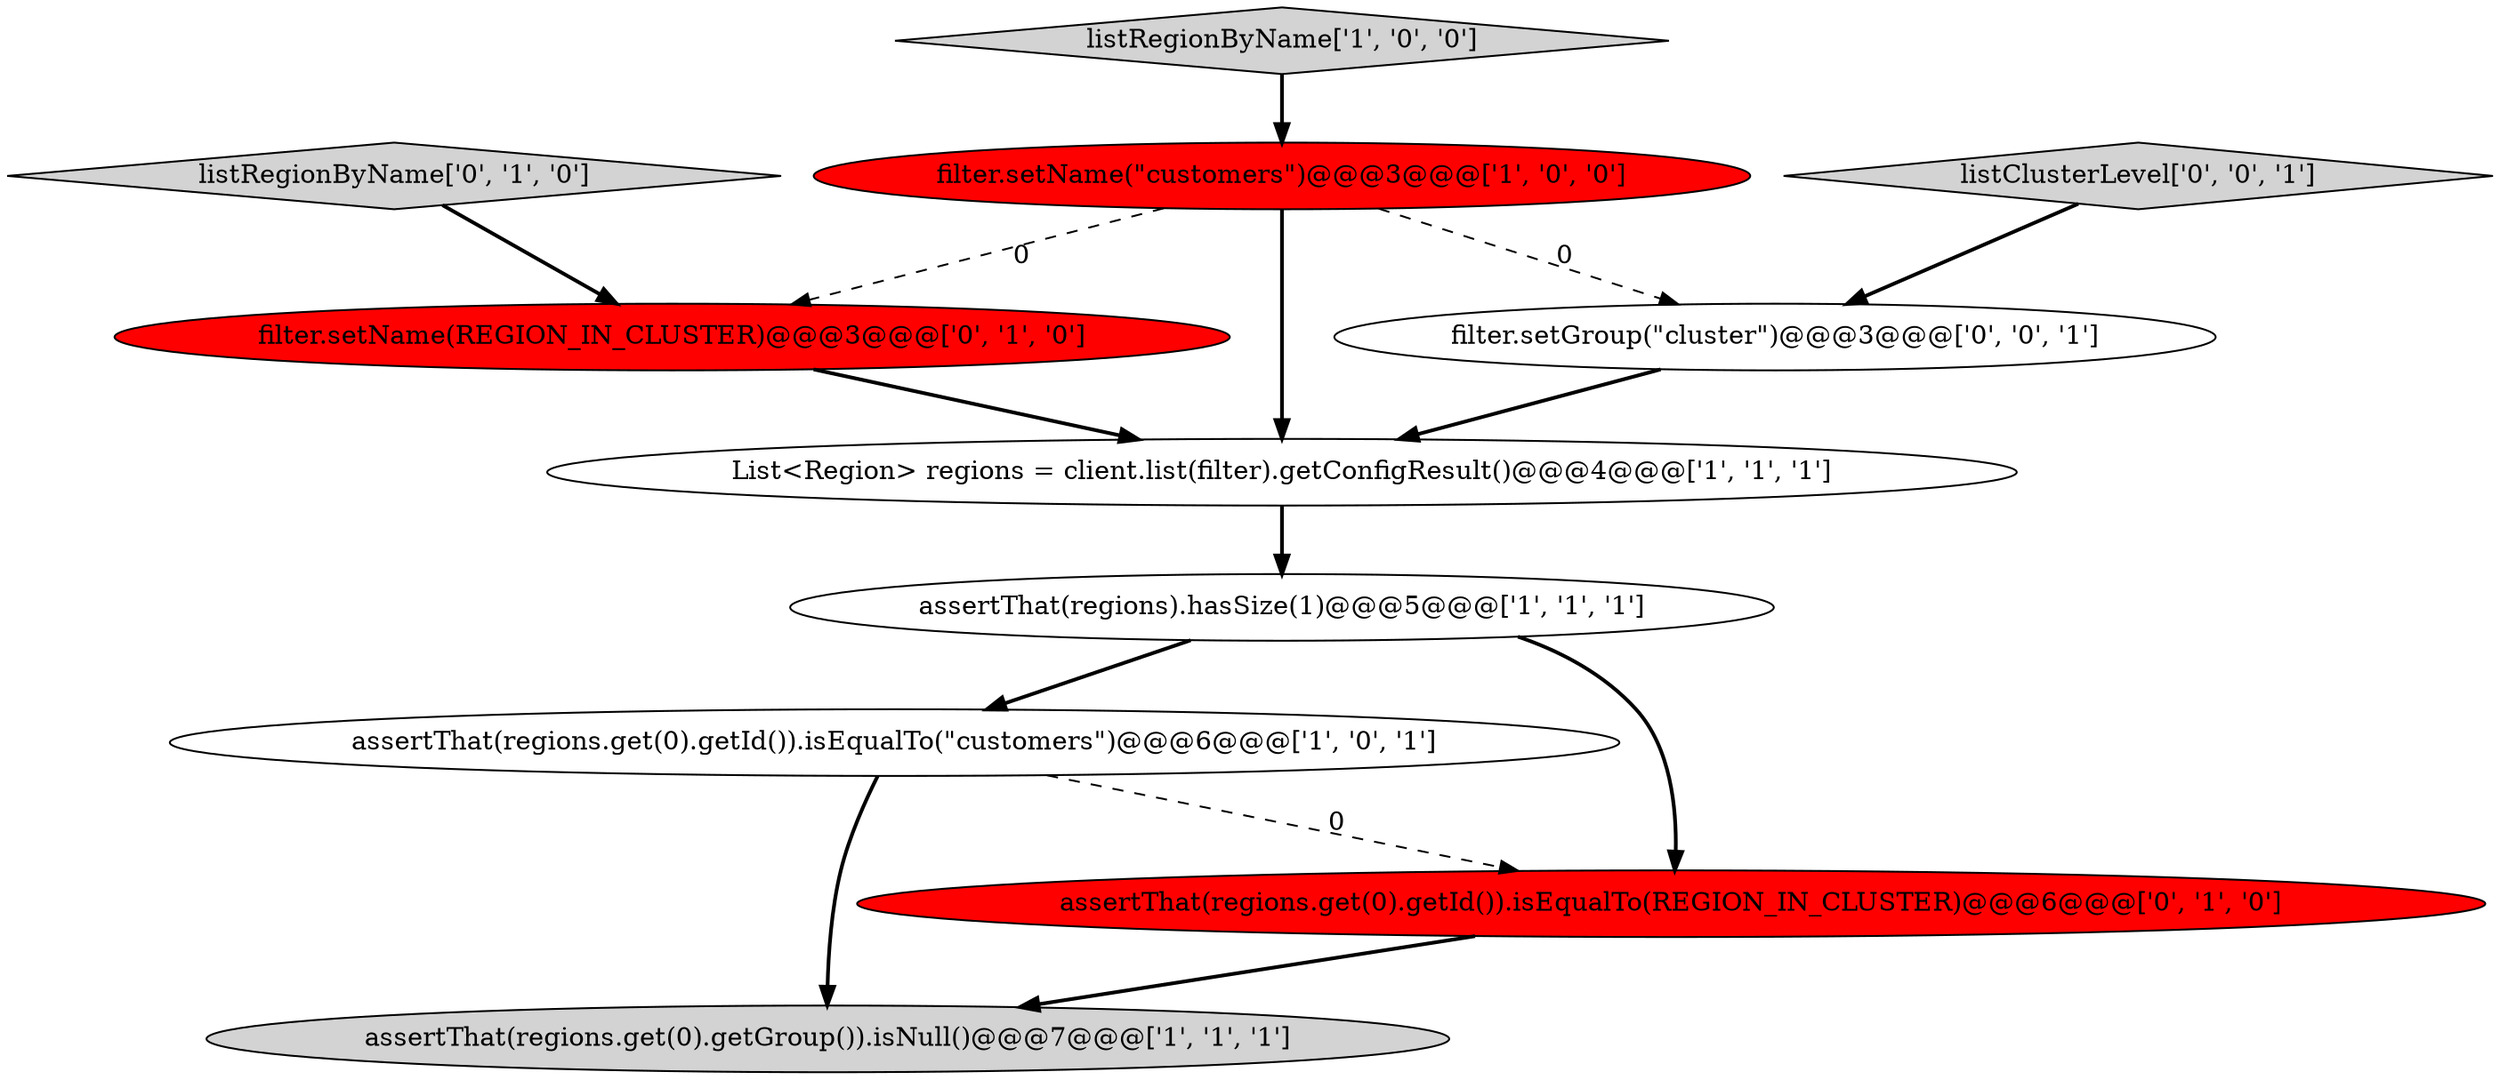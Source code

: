 digraph {
3 [style = filled, label = "assertThat(regions.get(0).getId()).isEqualTo(\"customers\")@@@6@@@['1', '0', '1']", fillcolor = white, shape = ellipse image = "AAA0AAABBB1BBB"];
6 [style = filled, label = "assertThat(regions.get(0).getId()).isEqualTo(REGION_IN_CLUSTER)@@@6@@@['0', '1', '0']", fillcolor = red, shape = ellipse image = "AAA1AAABBB2BBB"];
5 [style = filled, label = "assertThat(regions.get(0).getGroup()).isNull()@@@7@@@['1', '1', '1']", fillcolor = lightgray, shape = ellipse image = "AAA0AAABBB1BBB"];
1 [style = filled, label = "listRegionByName['1', '0', '0']", fillcolor = lightgray, shape = diamond image = "AAA0AAABBB1BBB"];
7 [style = filled, label = "listRegionByName['0', '1', '0']", fillcolor = lightgray, shape = diamond image = "AAA0AAABBB2BBB"];
2 [style = filled, label = "List<Region> regions = client.list(filter).getConfigResult()@@@4@@@['1', '1', '1']", fillcolor = white, shape = ellipse image = "AAA0AAABBB1BBB"];
8 [style = filled, label = "filter.setName(REGION_IN_CLUSTER)@@@3@@@['0', '1', '0']", fillcolor = red, shape = ellipse image = "AAA1AAABBB2BBB"];
9 [style = filled, label = "filter.setGroup(\"cluster\")@@@3@@@['0', '0', '1']", fillcolor = white, shape = ellipse image = "AAA0AAABBB3BBB"];
10 [style = filled, label = "listClusterLevel['0', '0', '1']", fillcolor = lightgray, shape = diamond image = "AAA0AAABBB3BBB"];
0 [style = filled, label = "filter.setName(\"customers\")@@@3@@@['1', '0', '0']", fillcolor = red, shape = ellipse image = "AAA1AAABBB1BBB"];
4 [style = filled, label = "assertThat(regions).hasSize(1)@@@5@@@['1', '1', '1']", fillcolor = white, shape = ellipse image = "AAA0AAABBB1BBB"];
0->8 [style = dashed, label="0"];
4->3 [style = bold, label=""];
6->5 [style = bold, label=""];
3->5 [style = bold, label=""];
10->9 [style = bold, label=""];
3->6 [style = dashed, label="0"];
1->0 [style = bold, label=""];
0->9 [style = dashed, label="0"];
8->2 [style = bold, label=""];
7->8 [style = bold, label=""];
2->4 [style = bold, label=""];
4->6 [style = bold, label=""];
9->2 [style = bold, label=""];
0->2 [style = bold, label=""];
}
